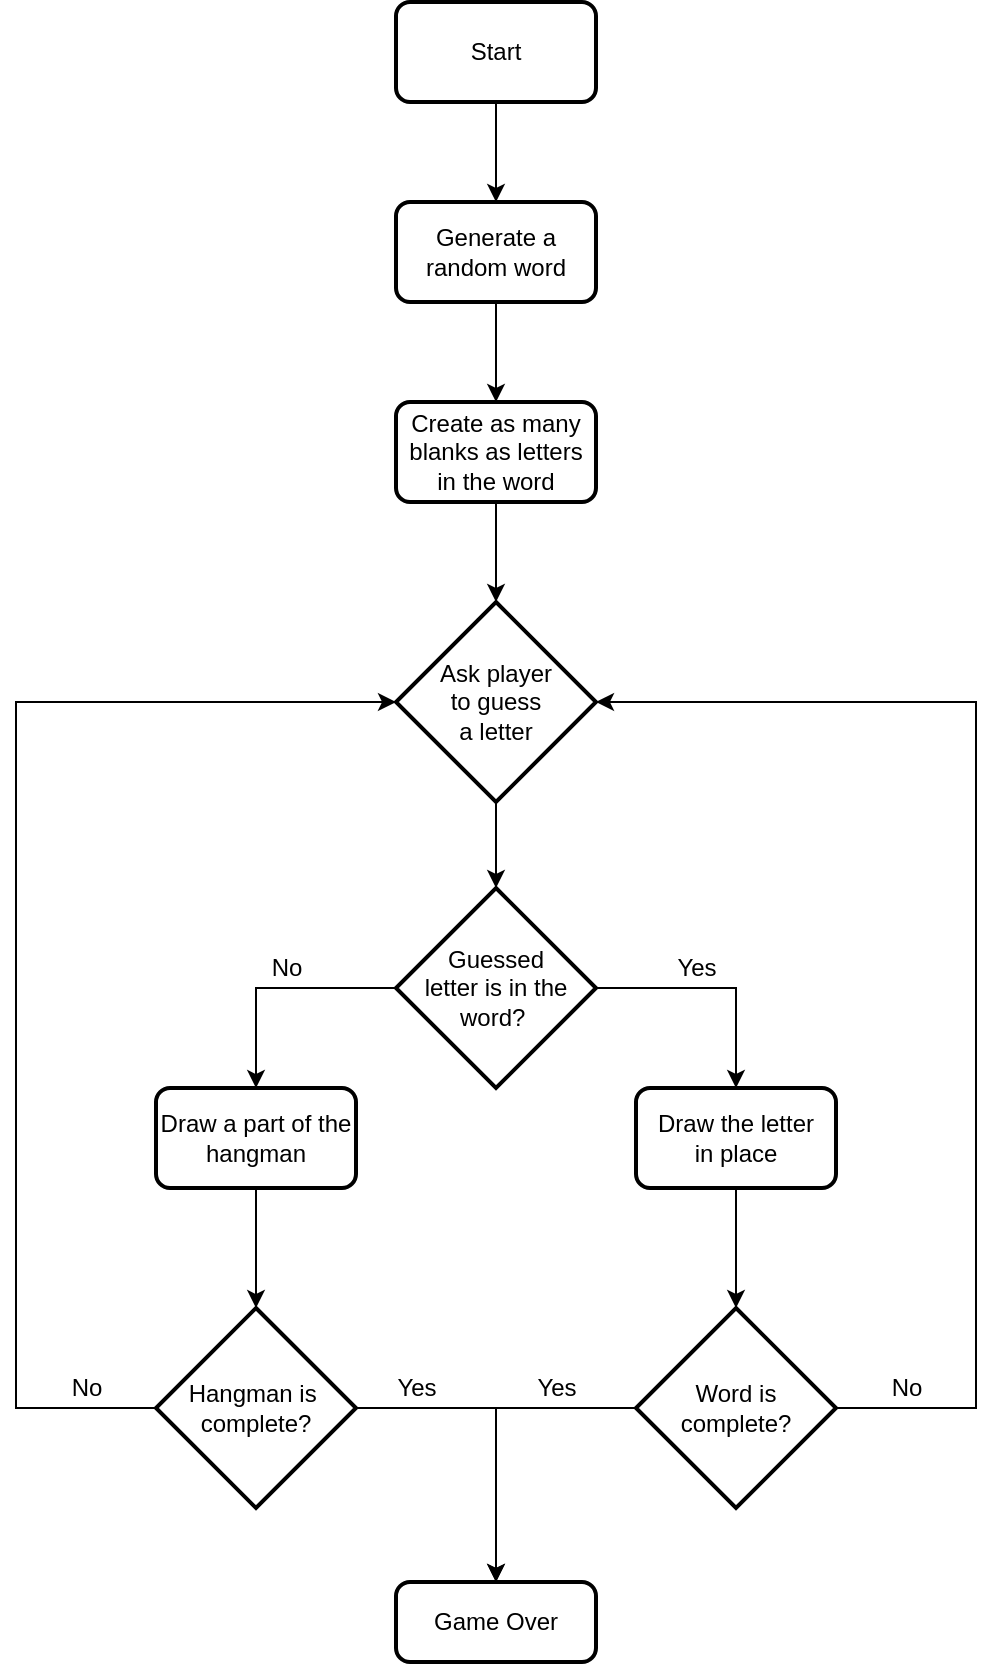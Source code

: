<mxfile version="13.10.4" type="github">
  <diagram id="3YLzRrAOqz0vWpp6UBTp" name="Page-1">
    <mxGraphModel dx="1376" dy="774" grid="1" gridSize="10" guides="1" tooltips="1" connect="1" arrows="1" fold="1" page="1" pageScale="1" pageWidth="827" pageHeight="1169" math="0" shadow="0">
      <root>
        <mxCell id="0" />
        <mxCell id="1" parent="0" />
        <mxCell id="sr-UIgpC5iS4ZTUJLcAo-12" style="edgeStyle=orthogonalEdgeStyle;rounded=0;orthogonalLoop=1;jettySize=auto;html=1;entryX=0.5;entryY=0;entryDx=0;entryDy=0;entryPerimeter=0;exitX=0.5;exitY=1;exitDx=0;exitDy=0;exitPerimeter=0;" edge="1" parent="1" source="sr-UIgpC5iS4ZTUJLcAo-1" target="sr-UIgpC5iS4ZTUJLcAo-7">
          <mxGeometry relative="1" as="geometry">
            <mxPoint x="400" y="460" as="sourcePoint" />
          </mxGeometry>
        </mxCell>
        <mxCell id="sr-UIgpC5iS4ZTUJLcAo-1" value="Ask player &lt;br&gt;to guess&lt;br&gt;a letter" style="strokeWidth=2;html=1;shape=mxgraph.flowchart.decision;whiteSpace=wrap;" vertex="1" parent="1">
          <mxGeometry x="350" y="370" width="100" height="100" as="geometry" />
        </mxCell>
        <mxCell id="sr-UIgpC5iS4ZTUJLcAo-11" style="edgeStyle=orthogonalEdgeStyle;rounded=0;orthogonalLoop=1;jettySize=auto;html=1;" edge="1" parent="1" source="sr-UIgpC5iS4ZTUJLcAo-2">
          <mxGeometry relative="1" as="geometry">
            <mxPoint x="400" y="170" as="targetPoint" />
          </mxGeometry>
        </mxCell>
        <mxCell id="sr-UIgpC5iS4ZTUJLcAo-2" value="Start" style="rounded=1;whiteSpace=wrap;html=1;absoluteArcSize=1;arcSize=14;strokeWidth=2;" vertex="1" parent="1">
          <mxGeometry x="350" y="70" width="100" height="50" as="geometry" />
        </mxCell>
        <mxCell id="sr-UIgpC5iS4ZTUJLcAo-9" style="edgeStyle=orthogonalEdgeStyle;rounded=0;orthogonalLoop=1;jettySize=auto;html=1;entryX=0.5;entryY=0;entryDx=0;entryDy=0;exitX=1;exitY=0.5;exitDx=0;exitDy=0;exitPerimeter=0;" edge="1" parent="1" source="sr-UIgpC5iS4ZTUJLcAo-7" target="sr-UIgpC5iS4ZTUJLcAo-13">
          <mxGeometry relative="1" as="geometry">
            <mxPoint x="550" y="663" as="targetPoint" />
            <Array as="points">
              <mxPoint x="520" y="563" />
            </Array>
          </mxGeometry>
        </mxCell>
        <mxCell id="sr-UIgpC5iS4ZTUJLcAo-14" style="edgeStyle=orthogonalEdgeStyle;rounded=0;orthogonalLoop=1;jettySize=auto;html=1;entryX=0.5;entryY=0;entryDx=0;entryDy=0;" edge="1" parent="1" source="sr-UIgpC5iS4ZTUJLcAo-7" target="sr-UIgpC5iS4ZTUJLcAo-15">
          <mxGeometry relative="1" as="geometry">
            <mxPoint x="260" y="663" as="targetPoint" />
          </mxGeometry>
        </mxCell>
        <mxCell id="sr-UIgpC5iS4ZTUJLcAo-7" value="Guessed &lt;br&gt;letter is in the word?&amp;nbsp;" style="strokeWidth=2;html=1;shape=mxgraph.flowchart.decision;whiteSpace=wrap;" vertex="1" parent="1">
          <mxGeometry x="350" y="513" width="100" height="100" as="geometry" />
        </mxCell>
        <mxCell id="sr-UIgpC5iS4ZTUJLcAo-10" value="Yes" style="text;html=1;align=center;verticalAlign=middle;resizable=0;points=[];autosize=1;" vertex="1" parent="1">
          <mxGeometry x="480" y="543" width="40" height="20" as="geometry" />
        </mxCell>
        <mxCell id="sr-UIgpC5iS4ZTUJLcAo-22" style="edgeStyle=orthogonalEdgeStyle;rounded=0;orthogonalLoop=1;jettySize=auto;html=1;entryX=0.5;entryY=0;entryDx=0;entryDy=0;entryPerimeter=0;" edge="1" parent="1" source="sr-UIgpC5iS4ZTUJLcAo-13" target="sr-UIgpC5iS4ZTUJLcAo-20">
          <mxGeometry relative="1" as="geometry" />
        </mxCell>
        <mxCell id="sr-UIgpC5iS4ZTUJLcAo-13" value="Draw the letter &lt;br&gt;in place" style="rounded=1;whiteSpace=wrap;html=1;absoluteArcSize=1;arcSize=14;strokeWidth=2;" vertex="1" parent="1">
          <mxGeometry x="470" y="613" width="100" height="50" as="geometry" />
        </mxCell>
        <mxCell id="sr-UIgpC5iS4ZTUJLcAo-21" style="edgeStyle=orthogonalEdgeStyle;rounded=0;orthogonalLoop=1;jettySize=auto;html=1;entryX=0.5;entryY=0;entryDx=0;entryDy=0;entryPerimeter=0;" edge="1" parent="1" source="sr-UIgpC5iS4ZTUJLcAo-15" target="sr-UIgpC5iS4ZTUJLcAo-19">
          <mxGeometry relative="1" as="geometry" />
        </mxCell>
        <mxCell id="sr-UIgpC5iS4ZTUJLcAo-15" value="Draw a part of the hangman" style="rounded=1;whiteSpace=wrap;html=1;absoluteArcSize=1;arcSize=14;strokeWidth=2;" vertex="1" parent="1">
          <mxGeometry x="230" y="613" width="100" height="50" as="geometry" />
        </mxCell>
        <mxCell id="sr-UIgpC5iS4ZTUJLcAo-16" value="No" style="text;html=1;align=center;verticalAlign=middle;resizable=0;points=[];autosize=1;" vertex="1" parent="1">
          <mxGeometry x="280" y="543" width="30" height="20" as="geometry" />
        </mxCell>
        <mxCell id="sr-UIgpC5iS4ZTUJLcAo-25" style="edgeStyle=orthogonalEdgeStyle;rounded=0;orthogonalLoop=1;jettySize=auto;html=1;entryX=0;entryY=0.5;entryDx=0;entryDy=0;entryPerimeter=0;" edge="1" parent="1" source="sr-UIgpC5iS4ZTUJLcAo-19" target="sr-UIgpC5iS4ZTUJLcAo-1">
          <mxGeometry relative="1" as="geometry">
            <mxPoint x="330" y="450" as="targetPoint" />
            <Array as="points">
              <mxPoint x="160" y="773" />
              <mxPoint x="160" y="420" />
            </Array>
          </mxGeometry>
        </mxCell>
        <mxCell id="sr-UIgpC5iS4ZTUJLcAo-28" style="edgeStyle=orthogonalEdgeStyle;rounded=0;orthogonalLoop=1;jettySize=auto;html=1;entryX=0.5;entryY=0;entryDx=0;entryDy=0;" edge="1" parent="1" source="sr-UIgpC5iS4ZTUJLcAo-19" target="sr-UIgpC5iS4ZTUJLcAo-27">
          <mxGeometry relative="1" as="geometry">
            <Array as="points">
              <mxPoint x="400" y="773" />
            </Array>
          </mxGeometry>
        </mxCell>
        <mxCell id="sr-UIgpC5iS4ZTUJLcAo-19" value="Hangman&amp;nbsp;is&amp;nbsp;&lt;br&gt;complete?" style="strokeWidth=2;html=1;shape=mxgraph.flowchart.decision;whiteSpace=wrap;" vertex="1" parent="1">
          <mxGeometry x="230" y="723" width="100" height="100" as="geometry" />
        </mxCell>
        <mxCell id="sr-UIgpC5iS4ZTUJLcAo-23" style="edgeStyle=orthogonalEdgeStyle;rounded=0;orthogonalLoop=1;jettySize=auto;html=1;entryX=1;entryY=0.5;entryDx=0;entryDy=0;entryPerimeter=0;" edge="1" parent="1" source="sr-UIgpC5iS4ZTUJLcAo-20" target="sr-UIgpC5iS4ZTUJLcAo-1">
          <mxGeometry relative="1" as="geometry">
            <mxPoint x="480" y="330" as="targetPoint" />
            <Array as="points">
              <mxPoint x="640" y="773" />
              <mxPoint x="640" y="420" />
            </Array>
          </mxGeometry>
        </mxCell>
        <mxCell id="sr-UIgpC5iS4ZTUJLcAo-30" style="edgeStyle=orthogonalEdgeStyle;rounded=0;orthogonalLoop=1;jettySize=auto;html=1;entryX=0.5;entryY=0;entryDx=0;entryDy=0;" edge="1" parent="1" source="sr-UIgpC5iS4ZTUJLcAo-20" target="sr-UIgpC5iS4ZTUJLcAo-27">
          <mxGeometry relative="1" as="geometry">
            <mxPoint x="400" y="1000" as="targetPoint" />
            <Array as="points">
              <mxPoint x="400" y="773" />
            </Array>
          </mxGeometry>
        </mxCell>
        <mxCell id="sr-UIgpC5iS4ZTUJLcAo-20" value="Word is complete?" style="strokeWidth=2;html=1;shape=mxgraph.flowchart.decision;whiteSpace=wrap;" vertex="1" parent="1">
          <mxGeometry x="470" y="723" width="100" height="100" as="geometry" />
        </mxCell>
        <mxCell id="sr-UIgpC5iS4ZTUJLcAo-24" value="No" style="text;html=1;align=center;verticalAlign=middle;resizable=0;points=[];autosize=1;" vertex="1" parent="1">
          <mxGeometry x="590" y="753" width="30" height="20" as="geometry" />
        </mxCell>
        <mxCell id="sr-UIgpC5iS4ZTUJLcAo-26" value="No" style="text;html=1;align=center;verticalAlign=middle;resizable=0;points=[];autosize=1;" vertex="1" parent="1">
          <mxGeometry x="180" y="753" width="30" height="20" as="geometry" />
        </mxCell>
        <mxCell id="sr-UIgpC5iS4ZTUJLcAo-27" value="Game Over" style="rounded=1;whiteSpace=wrap;html=1;absoluteArcSize=1;arcSize=14;strokeWidth=2;" vertex="1" parent="1">
          <mxGeometry x="350" y="860" width="100" height="40" as="geometry" />
        </mxCell>
        <mxCell id="sr-UIgpC5iS4ZTUJLcAo-31" value="Yes" style="text;html=1;align=center;verticalAlign=middle;resizable=0;points=[];autosize=1;" vertex="1" parent="1">
          <mxGeometry x="340" y="753" width="40" height="20" as="geometry" />
        </mxCell>
        <mxCell id="sr-UIgpC5iS4ZTUJLcAo-32" value="Yes" style="text;html=1;align=center;verticalAlign=middle;resizable=0;points=[];autosize=1;" vertex="1" parent="1">
          <mxGeometry x="410" y="753" width="40" height="20" as="geometry" />
        </mxCell>
        <mxCell id="sr-UIgpC5iS4ZTUJLcAo-35" style="edgeStyle=orthogonalEdgeStyle;rounded=0;orthogonalLoop=1;jettySize=auto;html=1;entryX=0.5;entryY=0;entryDx=0;entryDy=0;" edge="1" parent="1" source="sr-UIgpC5iS4ZTUJLcAo-33" target="sr-UIgpC5iS4ZTUJLcAo-34">
          <mxGeometry relative="1" as="geometry" />
        </mxCell>
        <mxCell id="sr-UIgpC5iS4ZTUJLcAo-33" value="Generate a random word" style="rounded=1;whiteSpace=wrap;html=1;absoluteArcSize=1;arcSize=14;strokeWidth=2;" vertex="1" parent="1">
          <mxGeometry x="350" y="170" width="100" height="50" as="geometry" />
        </mxCell>
        <mxCell id="sr-UIgpC5iS4ZTUJLcAo-36" style="edgeStyle=orthogonalEdgeStyle;rounded=0;orthogonalLoop=1;jettySize=auto;html=1;entryX=0.5;entryY=0;entryDx=0;entryDy=0;entryPerimeter=0;" edge="1" parent="1" source="sr-UIgpC5iS4ZTUJLcAo-34" target="sr-UIgpC5iS4ZTUJLcAo-1">
          <mxGeometry relative="1" as="geometry" />
        </mxCell>
        <mxCell id="sr-UIgpC5iS4ZTUJLcAo-34" value="Create as many blanks as letters in the word" style="rounded=1;whiteSpace=wrap;html=1;absoluteArcSize=1;arcSize=14;strokeWidth=2;" vertex="1" parent="1">
          <mxGeometry x="350" y="270" width="100" height="50" as="geometry" />
        </mxCell>
      </root>
    </mxGraphModel>
  </diagram>
</mxfile>
